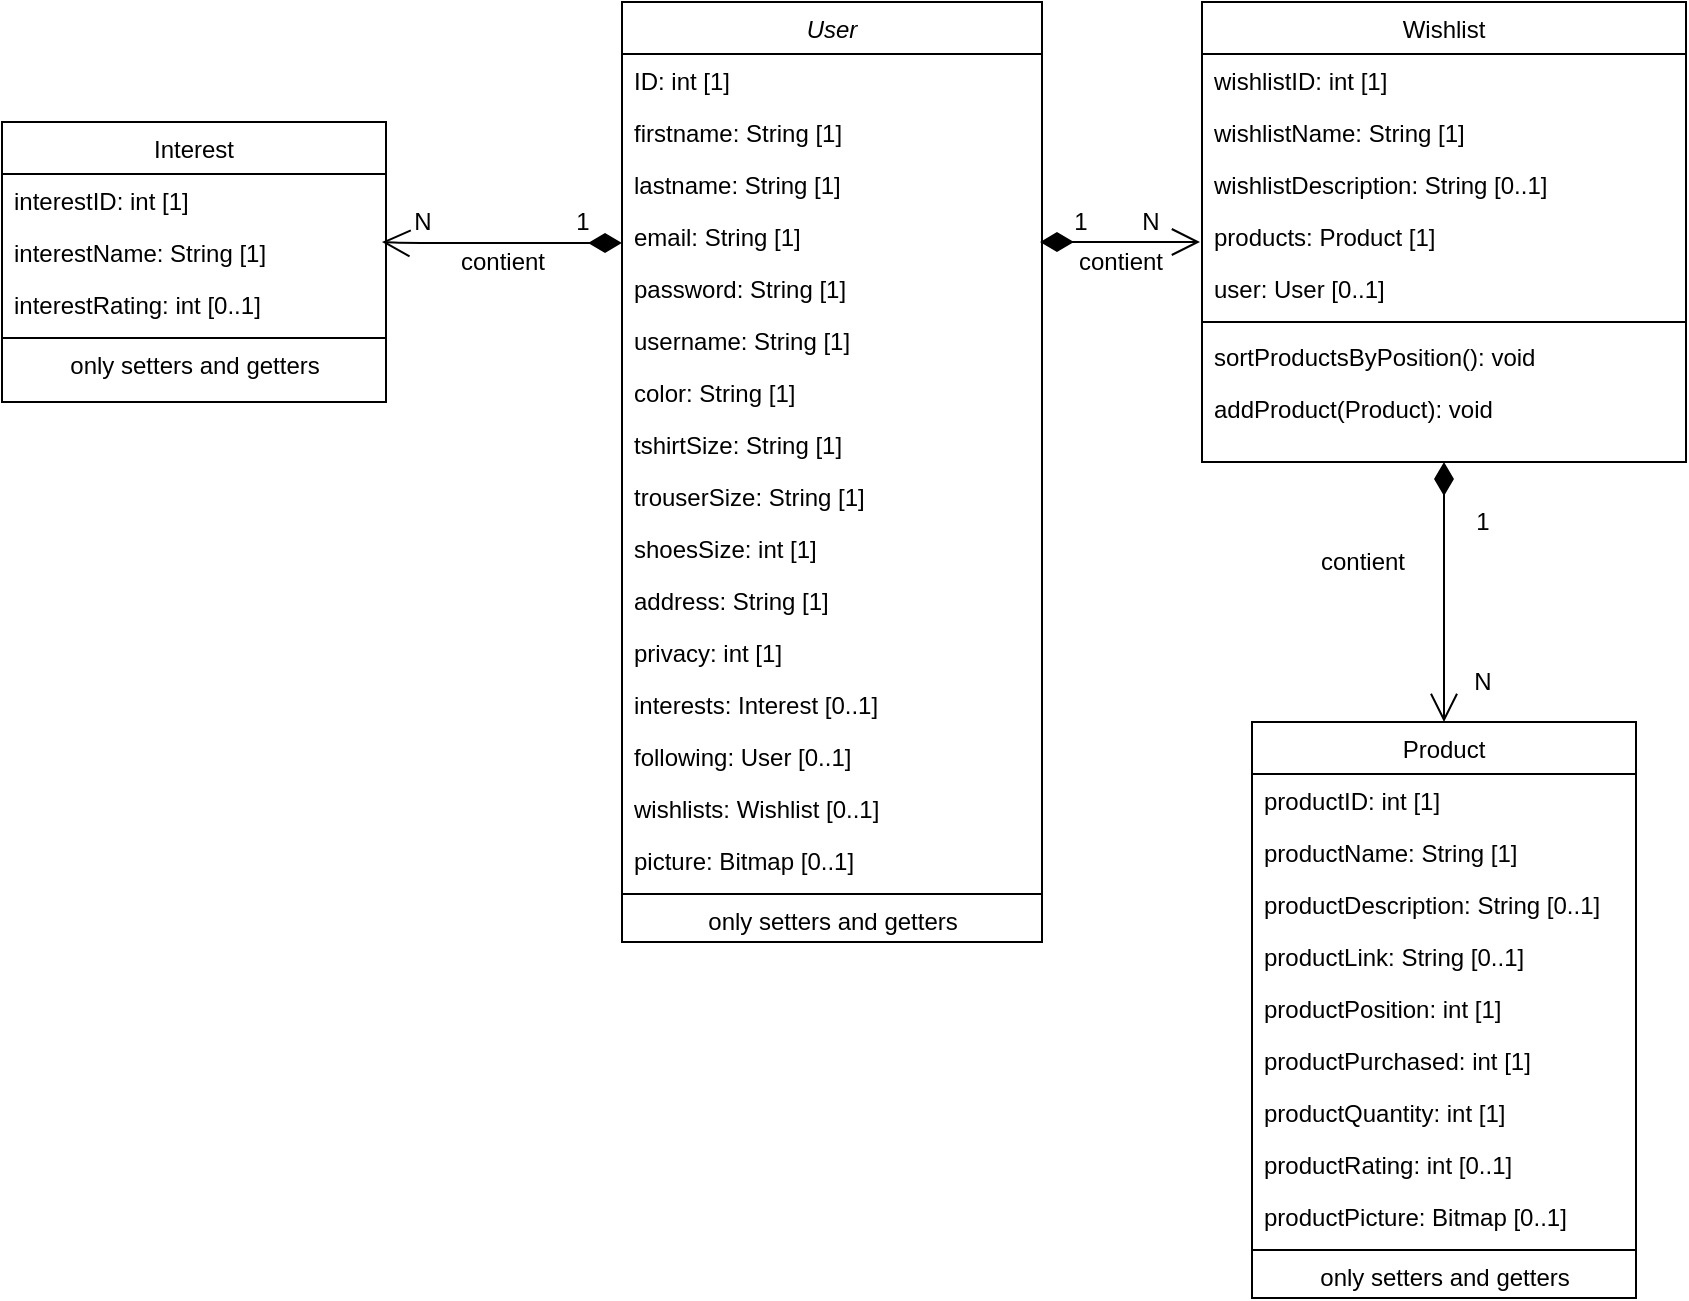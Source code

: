 <mxfile version="13.0.3" type="device"><diagram id="C5RBs43oDa-KdzZeNtuy" name="Page-1"><mxGraphModel dx="1533" dy="414" grid="1" gridSize="10" guides="1" tooltips="1" connect="1" arrows="1" fold="1" page="1" pageScale="1" pageWidth="827" pageHeight="1169" math="0" shadow="0"><root><mxCell id="WIyWlLk6GJQsqaUBKTNV-0"/><mxCell id="WIyWlLk6GJQsqaUBKTNV-1" parent="WIyWlLk6GJQsqaUBKTNV-0"/><mxCell id="zkfFHV4jXpPFQw0GAbJ--0" value="User" style="swimlane;fontStyle=2;align=center;verticalAlign=top;childLayout=stackLayout;horizontal=1;startSize=26;horizontalStack=0;resizeParent=1;resizeLast=0;collapsible=1;marginBottom=0;rounded=0;shadow=0;strokeWidth=1;" parent="WIyWlLk6GJQsqaUBKTNV-1" vertex="1"><mxGeometry x="150" y="120" width="210" height="470" as="geometry"><mxRectangle x="220" y="120" width="160" height="26" as="alternateBounds"/></mxGeometry></mxCell><mxCell id="GmuRHboS51Yz5z7skJ3o-19" value="ID: int [1]" style="text;align=left;verticalAlign=top;spacingLeft=4;spacingRight=4;overflow=hidden;rotatable=0;points=[[0,0.5],[1,0.5]];portConstraint=eastwest;" vertex="1" parent="zkfFHV4jXpPFQw0GAbJ--0"><mxGeometry y="26" width="210" height="26" as="geometry"/></mxCell><mxCell id="GmuRHboS51Yz5z7skJ3o-21" value="firstname: String [1]" style="text;align=left;verticalAlign=top;spacingLeft=4;spacingRight=4;overflow=hidden;rotatable=0;points=[[0,0.5],[1,0.5]];portConstraint=eastwest;" vertex="1" parent="zkfFHV4jXpPFQw0GAbJ--0"><mxGeometry y="52" width="210" height="26" as="geometry"/></mxCell><mxCell id="GmuRHboS51Yz5z7skJ3o-22" value="lastname: String [1]" style="text;align=left;verticalAlign=top;spacingLeft=4;spacingRight=4;overflow=hidden;rotatable=0;points=[[0,0.5],[1,0.5]];portConstraint=eastwest;" vertex="1" parent="zkfFHV4jXpPFQw0GAbJ--0"><mxGeometry y="78" width="210" height="26" as="geometry"/></mxCell><mxCell id="GmuRHboS51Yz5z7skJ3o-23" value="email: String [1]" style="text;align=left;verticalAlign=top;spacingLeft=4;spacingRight=4;overflow=hidden;rotatable=0;points=[[0,0.5],[1,0.5]];portConstraint=eastwest;" vertex="1" parent="zkfFHV4jXpPFQw0GAbJ--0"><mxGeometry y="104" width="210" height="26" as="geometry"/></mxCell><mxCell id="GmuRHboS51Yz5z7skJ3o-24" value="password: String [1]" style="text;align=left;verticalAlign=top;spacingLeft=4;spacingRight=4;overflow=hidden;rotatable=0;points=[[0,0.5],[1,0.5]];portConstraint=eastwest;" vertex="1" parent="zkfFHV4jXpPFQw0GAbJ--0"><mxGeometry y="130" width="210" height="26" as="geometry"/></mxCell><mxCell id="GmuRHboS51Yz5z7skJ3o-27" value="username: String [1]" style="text;align=left;verticalAlign=top;spacingLeft=4;spacingRight=4;overflow=hidden;rotatable=0;points=[[0,0.5],[1,0.5]];portConstraint=eastwest;" vertex="1" parent="zkfFHV4jXpPFQw0GAbJ--0"><mxGeometry y="156" width="210" height="26" as="geometry"/></mxCell><mxCell id="GmuRHboS51Yz5z7skJ3o-26" value="color: String [1]" style="text;align=left;verticalAlign=top;spacingLeft=4;spacingRight=4;overflow=hidden;rotatable=0;points=[[0,0.5],[1,0.5]];portConstraint=eastwest;" vertex="1" parent="zkfFHV4jXpPFQw0GAbJ--0"><mxGeometry y="182" width="210" height="26" as="geometry"/></mxCell><mxCell id="GmuRHboS51Yz5z7skJ3o-25" value="tshirtSize: String [1]" style="text;align=left;verticalAlign=top;spacingLeft=4;spacingRight=4;overflow=hidden;rotatable=0;points=[[0,0.5],[1,0.5]];portConstraint=eastwest;" vertex="1" parent="zkfFHV4jXpPFQw0GAbJ--0"><mxGeometry y="208" width="210" height="26" as="geometry"/></mxCell><mxCell id="GmuRHboS51Yz5z7skJ3o-28" value="trouserSize: String [1]" style="text;align=left;verticalAlign=top;spacingLeft=4;spacingRight=4;overflow=hidden;rotatable=0;points=[[0,0.5],[1,0.5]];portConstraint=eastwest;" vertex="1" parent="zkfFHV4jXpPFQw0GAbJ--0"><mxGeometry y="234" width="210" height="26" as="geometry"/></mxCell><mxCell id="GmuRHboS51Yz5z7skJ3o-29" value="shoesSize: int [1]" style="text;align=left;verticalAlign=top;spacingLeft=4;spacingRight=4;overflow=hidden;rotatable=0;points=[[0,0.5],[1,0.5]];portConstraint=eastwest;" vertex="1" parent="zkfFHV4jXpPFQw0GAbJ--0"><mxGeometry y="260" width="210" height="26" as="geometry"/></mxCell><mxCell id="zkfFHV4jXpPFQw0GAbJ--1" value="address: String [1]" style="text;align=left;verticalAlign=top;spacingLeft=4;spacingRight=4;overflow=hidden;rotatable=0;points=[[0,0.5],[1,0.5]];portConstraint=eastwest;" parent="zkfFHV4jXpPFQw0GAbJ--0" vertex="1"><mxGeometry y="286" width="210" height="26" as="geometry"/></mxCell><mxCell id="GmuRHboS51Yz5z7skJ3o-30" value="privacy: int [1]" style="text;align=left;verticalAlign=top;spacingLeft=4;spacingRight=4;overflow=hidden;rotatable=0;points=[[0,0.5],[1,0.5]];portConstraint=eastwest;" vertex="1" parent="zkfFHV4jXpPFQw0GAbJ--0"><mxGeometry y="312" width="210" height="26" as="geometry"/></mxCell><mxCell id="GmuRHboS51Yz5z7skJ3o-31" value="interests: Interest [0..1]" style="text;align=left;verticalAlign=top;spacingLeft=4;spacingRight=4;overflow=hidden;rotatable=0;points=[[0,0.5],[1,0.5]];portConstraint=eastwest;" vertex="1" parent="zkfFHV4jXpPFQw0GAbJ--0"><mxGeometry y="338" width="210" height="26" as="geometry"/></mxCell><mxCell id="GmuRHboS51Yz5z7skJ3o-32" value="following: User [0..1]" style="text;align=left;verticalAlign=top;spacingLeft=4;spacingRight=4;overflow=hidden;rotatable=0;points=[[0,0.5],[1,0.5]];portConstraint=eastwest;" vertex="1" parent="zkfFHV4jXpPFQw0GAbJ--0"><mxGeometry y="364" width="210" height="26" as="geometry"/></mxCell><mxCell id="GmuRHboS51Yz5z7skJ3o-33" value="wishlists: Wishlist [0..1]" style="text;align=left;verticalAlign=top;spacingLeft=4;spacingRight=4;overflow=hidden;rotatable=0;points=[[0,0.5],[1,0.5]];portConstraint=eastwest;" vertex="1" parent="zkfFHV4jXpPFQw0GAbJ--0"><mxGeometry y="390" width="210" height="26" as="geometry"/></mxCell><mxCell id="GmuRHboS51Yz5z7skJ3o-45" value="picture: Bitmap [0..1]" style="text;align=left;verticalAlign=top;spacingLeft=4;spacingRight=4;overflow=hidden;rotatable=0;points=[[0,0.5],[1,0.5]];portConstraint=eastwest;" vertex="1" parent="zkfFHV4jXpPFQw0GAbJ--0"><mxGeometry y="416" width="210" height="26" as="geometry"/></mxCell><mxCell id="Hm-QgE37ywTGZlYDDd0k-26" value="" style="line;html=1;strokeWidth=1;align=left;verticalAlign=middle;spacingTop=-1;spacingLeft=3;spacingRight=3;rotatable=0;labelPosition=right;points=[];portConstraint=eastwest;" parent="zkfFHV4jXpPFQw0GAbJ--0" vertex="1"><mxGeometry y="442" width="210" height="8" as="geometry"/></mxCell><mxCell id="GmuRHboS51Yz5z7skJ3o-43" value="only setters and getters" style="text;html=1;align=center;verticalAlign=middle;resizable=0;points=[];autosize=1;" vertex="1" parent="zkfFHV4jXpPFQw0GAbJ--0"><mxGeometry y="450" width="210" height="20" as="geometry"/></mxCell><mxCell id="zkfFHV4jXpPFQw0GAbJ--17" value="Wishlist" style="swimlane;fontStyle=0;align=center;verticalAlign=top;childLayout=stackLayout;horizontal=1;startSize=26;horizontalStack=0;resizeParent=1;resizeLast=0;collapsible=1;marginBottom=0;rounded=0;shadow=0;strokeWidth=1;" parent="WIyWlLk6GJQsqaUBKTNV-1" vertex="1"><mxGeometry x="440" y="120" width="242" height="230" as="geometry"><mxRectangle x="550" y="140" width="160" height="26" as="alternateBounds"/></mxGeometry></mxCell><mxCell id="zkfFHV4jXpPFQw0GAbJ--18" value="wishlistID: int [1]" style="text;align=left;verticalAlign=top;spacingLeft=4;spacingRight=4;overflow=hidden;rotatable=0;points=[[0,0.5],[1,0.5]];portConstraint=eastwest;" parent="zkfFHV4jXpPFQw0GAbJ--17" vertex="1"><mxGeometry y="26" width="242" height="26" as="geometry"/></mxCell><mxCell id="GmuRHboS51Yz5z7skJ3o-34" value="wishlistName: String [1]" style="text;align=left;verticalAlign=top;spacingLeft=4;spacingRight=4;overflow=hidden;rotatable=0;points=[[0,0.5],[1,0.5]];portConstraint=eastwest;" vertex="1" parent="zkfFHV4jXpPFQw0GAbJ--17"><mxGeometry y="52" width="242" height="26" as="geometry"/></mxCell><mxCell id="GmuRHboS51Yz5z7skJ3o-35" value="wishlistDescription: String [0..1]" style="text;align=left;verticalAlign=top;spacingLeft=4;spacingRight=4;overflow=hidden;rotatable=0;points=[[0,0.5],[1,0.5]];portConstraint=eastwest;" vertex="1" parent="zkfFHV4jXpPFQw0GAbJ--17"><mxGeometry y="78" width="242" height="26" as="geometry"/></mxCell><mxCell id="GmuRHboS51Yz5z7skJ3o-36" value="products: Product [1]" style="text;align=left;verticalAlign=top;spacingLeft=4;spacingRight=4;overflow=hidden;rotatable=0;points=[[0,0.5],[1,0.5]];portConstraint=eastwest;" vertex="1" parent="zkfFHV4jXpPFQw0GAbJ--17"><mxGeometry y="104" width="242" height="26" as="geometry"/></mxCell><mxCell id="GmuRHboS51Yz5z7skJ3o-37" value="user: User [0..1]" style="text;align=left;verticalAlign=top;spacingLeft=4;spacingRight=4;overflow=hidden;rotatable=0;points=[[0,0.5],[1,0.5]];portConstraint=eastwest;" vertex="1" parent="zkfFHV4jXpPFQw0GAbJ--17"><mxGeometry y="130" width="242" height="26" as="geometry"/></mxCell><mxCell id="Hm-QgE37ywTGZlYDDd0k-36" value="" style="line;html=1;strokeWidth=1;align=left;verticalAlign=middle;spacingTop=-1;spacingLeft=3;spacingRight=3;rotatable=0;labelPosition=right;points=[];portConstraint=eastwest;" parent="zkfFHV4jXpPFQw0GAbJ--17" vertex="1"><mxGeometry y="156" width="242" height="8" as="geometry"/></mxCell><mxCell id="GmuRHboS51Yz5z7skJ3o-38" value="sortProductsByPosition(): void" style="text;align=left;verticalAlign=top;spacingLeft=4;spacingRight=4;overflow=hidden;rotatable=0;points=[[0,0.5],[1,0.5]];portConstraint=eastwest;" vertex="1" parent="zkfFHV4jXpPFQw0GAbJ--17"><mxGeometry y="164" width="242" height="26" as="geometry"/></mxCell><mxCell id="GmuRHboS51Yz5z7skJ3o-40" value="addProduct(Product): void" style="text;align=left;verticalAlign=top;spacingLeft=4;spacingRight=4;overflow=hidden;rotatable=0;points=[[0,0.5],[1,0.5]];portConstraint=eastwest;" vertex="1" parent="zkfFHV4jXpPFQw0GAbJ--17"><mxGeometry y="190" width="242" height="26" as="geometry"/></mxCell><mxCell id="HwwdpFNy5e2dS41mn_C3-0" value="" style="endArrow=open;html=1;endSize=12;startArrow=diamondThin;startSize=14;startFill=1;edgeStyle=orthogonalEdgeStyle;align=left;verticalAlign=bottom;" parent="WIyWlLk6GJQsqaUBKTNV-1" edge="1"><mxGeometry x="-1" y="3" relative="1" as="geometry"><mxPoint x="150" y="240.46" as="sourcePoint"/><mxPoint x="30" y="240" as="targetPoint"/><Array as="points"><mxPoint x="40" y="240.46"/><mxPoint x="40" y="240.46"/></Array></mxGeometry></mxCell><mxCell id="2DdB5osfpAFA1Woltr6O-0" value="Interest" style="swimlane;fontStyle=0;align=center;verticalAlign=top;childLayout=stackLayout;horizontal=1;startSize=26;horizontalStack=0;resizeParent=1;resizeLast=0;collapsible=1;marginBottom=0;rounded=0;shadow=0;strokeWidth=1;" parent="WIyWlLk6GJQsqaUBKTNV-1" vertex="1"><mxGeometry x="-160" y="180" width="192" height="140" as="geometry"><mxRectangle x="340" y="380" width="170" height="26" as="alternateBounds"/></mxGeometry></mxCell><mxCell id="GmuRHboS51Yz5z7skJ3o-6" value="interestID: int [1]" style="text;align=left;verticalAlign=top;spacingLeft=4;spacingRight=4;overflow=hidden;rotatable=0;points=[[0,0.5],[1,0.5]];portConstraint=eastwest;" vertex="1" parent="2DdB5osfpAFA1Woltr6O-0"><mxGeometry y="26" width="192" height="26" as="geometry"/></mxCell><mxCell id="2DdB5osfpAFA1Woltr6O-3" value="interestName: String [1]" style="text;align=left;verticalAlign=top;spacingLeft=4;spacingRight=4;overflow=hidden;rotatable=0;points=[[0,0.5],[1,0.5]];portConstraint=eastwest;" parent="2DdB5osfpAFA1Woltr6O-0" vertex="1"><mxGeometry y="52" width="192" height="26" as="geometry"/></mxCell><mxCell id="GmuRHboS51Yz5z7skJ3o-2" value="interestRating: int [0..1]" style="text;align=left;verticalAlign=top;spacingLeft=4;spacingRight=4;overflow=hidden;rotatable=0;points=[[0,0.5],[1,0.5]];portConstraint=eastwest;" vertex="1" parent="2DdB5osfpAFA1Woltr6O-0"><mxGeometry y="78" width="192" height="26" as="geometry"/></mxCell><mxCell id="2DdB5osfpAFA1Woltr6O-5" value="" style="line;html=1;strokeWidth=1;align=left;verticalAlign=middle;spacingTop=-1;spacingLeft=3;spacingRight=3;rotatable=0;labelPosition=right;points=[];portConstraint=eastwest;" parent="2DdB5osfpAFA1Woltr6O-0" vertex="1"><mxGeometry y="104" width="192" height="8" as="geometry"/></mxCell><mxCell id="GmuRHboS51Yz5z7skJ3o-44" value="only setters and getters" style="text;html=1;align=center;verticalAlign=middle;resizable=0;points=[];autosize=1;" vertex="1" parent="2DdB5osfpAFA1Woltr6O-0"><mxGeometry y="112" width="192" height="20" as="geometry"/></mxCell><mxCell id="HwwdpFNy5e2dS41mn_C3-1" value="N" style="text;html=1;align=center;verticalAlign=middle;resizable=0;points=[];autosize=1;" parent="WIyWlLk6GJQsqaUBKTNV-1" vertex="1"><mxGeometry x="40" y="220" width="20" height="20" as="geometry"/></mxCell><mxCell id="HwwdpFNy5e2dS41mn_C3-2" value="1" style="text;html=1;align=center;verticalAlign=middle;resizable=0;points=[];autosize=1;" parent="WIyWlLk6GJQsqaUBKTNV-1" vertex="1"><mxGeometry x="120" y="220" width="20" height="20" as="geometry"/></mxCell><mxCell id="HwwdpFNy5e2dS41mn_C3-3" value="contient" style="text;html=1;align=center;verticalAlign=middle;resizable=0;points=[];autosize=1;" parent="WIyWlLk6GJQsqaUBKTNV-1" vertex="1"><mxGeometry x="60" y="240" width="60" height="20" as="geometry"/></mxCell><mxCell id="HwwdpFNy5e2dS41mn_C3-8" value="" style="endArrow=open;html=1;endSize=12;startArrow=diamondThin;startSize=14;startFill=1;edgeStyle=orthogonalEdgeStyle;align=left;verticalAlign=bottom;" parent="WIyWlLk6GJQsqaUBKTNV-1" edge="1"><mxGeometry x="-1" y="3" relative="1" as="geometry"><mxPoint x="359" y="240" as="sourcePoint"/><mxPoint x="439" y="240" as="targetPoint"/><Array as="points"><mxPoint x="369" y="240"/><mxPoint x="369" y="240"/></Array></mxGeometry></mxCell><mxCell id="HwwdpFNy5e2dS41mn_C3-9" value="1" style="text;html=1;align=center;verticalAlign=middle;resizable=0;points=[];autosize=1;direction=north;" parent="WIyWlLk6GJQsqaUBKTNV-1" vertex="1"><mxGeometry x="369" y="220" width="20" height="20" as="geometry"/></mxCell><mxCell id="HwwdpFNy5e2dS41mn_C3-10" value="N" style="text;html=1;align=center;verticalAlign=middle;resizable=0;points=[];autosize=1;direction=north;" parent="WIyWlLk6GJQsqaUBKTNV-1" vertex="1"><mxGeometry x="404" y="220" width="20" height="20" as="geometry"/></mxCell><mxCell id="HwwdpFNy5e2dS41mn_C3-11" value="contient" style="text;html=1;align=center;verticalAlign=middle;resizable=0;points=[];autosize=1;direction=north;" parent="WIyWlLk6GJQsqaUBKTNV-1" vertex="1"><mxGeometry x="389" y="220" width="20" height="60" as="geometry"/></mxCell><mxCell id="HwwdpFNy5e2dS41mn_C3-22" value="" style="endArrow=open;html=1;endSize=12;startArrow=diamondThin;startSize=14;startFill=1;edgeStyle=orthogonalEdgeStyle;align=left;verticalAlign=bottom;exitX=0.5;exitY=1;exitDx=0;exitDy=0;entryX=0.5;entryY=0;entryDx=0;entryDy=0;" parent="WIyWlLk6GJQsqaUBKTNV-1" edge="1" target="Hm-QgE37ywTGZlYDDd0k-44" source="zkfFHV4jXpPFQw0GAbJ--17"><mxGeometry x="-1" y="3" relative="1" as="geometry"><mxPoint x="560.71" y="362" as="sourcePoint"/><mxPoint x="560.71" y="422" as="targetPoint"/></mxGeometry></mxCell><mxCell id="HwwdpFNy5e2dS41mn_C3-27" value="1" style="text;html=1;align=center;verticalAlign=middle;resizable=0;points=[];autosize=1;" parent="WIyWlLk6GJQsqaUBKTNV-1" vertex="1"><mxGeometry x="570" y="370" width="20" height="20" as="geometry"/></mxCell><mxCell id="HwwdpFNy5e2dS41mn_C3-28" value="N" style="text;html=1;align=center;verticalAlign=middle;resizable=0;points=[];autosize=1;" parent="WIyWlLk6GJQsqaUBKTNV-1" vertex="1"><mxGeometry x="570" y="450" width="20" height="20" as="geometry"/></mxCell><mxCell id="HwwdpFNy5e2dS41mn_C3-29" value="contient" style="text;html=1;align=center;verticalAlign=middle;resizable=0;points=[];autosize=1;" parent="WIyWlLk6GJQsqaUBKTNV-1" vertex="1"><mxGeometry x="490" y="390" width="60" height="20" as="geometry"/></mxCell><mxCell id="Hm-QgE37ywTGZlYDDd0k-44" value="Product" style="swimlane;fontStyle=0;align=center;verticalAlign=top;childLayout=stackLayout;horizontal=1;startSize=26;horizontalStack=0;resizeParent=1;resizeLast=0;collapsible=1;marginBottom=0;rounded=0;shadow=0;strokeWidth=1;" parent="WIyWlLk6GJQsqaUBKTNV-1" vertex="1"><mxGeometry x="465" y="480" width="192" height="288" as="geometry"><mxRectangle x="340" y="380" width="170" height="26" as="alternateBounds"/></mxGeometry></mxCell><mxCell id="Hm-QgE37ywTGZlYDDd0k-45" value="productID: int [1]" style="text;align=left;verticalAlign=top;spacingLeft=4;spacingRight=4;overflow=hidden;rotatable=0;points=[[0,0.5],[1,0.5]];portConstraint=eastwest;" parent="Hm-QgE37ywTGZlYDDd0k-44" vertex="1"><mxGeometry y="26" width="192" height="26" as="geometry"/></mxCell><mxCell id="GmuRHboS51Yz5z7skJ3o-7" value="productName: String [1]" style="text;align=left;verticalAlign=top;spacingLeft=4;spacingRight=4;overflow=hidden;rotatable=0;points=[[0,0.5],[1,0.5]];portConstraint=eastwest;" vertex="1" parent="Hm-QgE37ywTGZlYDDd0k-44"><mxGeometry y="52" width="192" height="26" as="geometry"/></mxCell><mxCell id="GmuRHboS51Yz5z7skJ3o-8" value="productDescription: String [0..1]" style="text;align=left;verticalAlign=top;spacingLeft=4;spacingRight=4;overflow=hidden;rotatable=0;points=[[0,0.5],[1,0.5]];portConstraint=eastwest;" vertex="1" parent="Hm-QgE37ywTGZlYDDd0k-44"><mxGeometry y="78" width="192" height="26" as="geometry"/></mxCell><mxCell id="GmuRHboS51Yz5z7skJ3o-9" value="productLink: String [0..1]" style="text;align=left;verticalAlign=top;spacingLeft=4;spacingRight=4;overflow=hidden;rotatable=0;points=[[0,0.5],[1,0.5]];portConstraint=eastwest;" vertex="1" parent="Hm-QgE37ywTGZlYDDd0k-44"><mxGeometry y="104" width="192" height="26" as="geometry"/></mxCell><mxCell id="GmuRHboS51Yz5z7skJ3o-10" value="productPosition: int [1]" style="text;align=left;verticalAlign=top;spacingLeft=4;spacingRight=4;overflow=hidden;rotatable=0;points=[[0,0.5],[1,0.5]];portConstraint=eastwest;" vertex="1" parent="Hm-QgE37ywTGZlYDDd0k-44"><mxGeometry y="130" width="192" height="26" as="geometry"/></mxCell><mxCell id="GmuRHboS51Yz5z7skJ3o-11" value="productPurchased: int [1]" style="text;align=left;verticalAlign=top;spacingLeft=4;spacingRight=4;overflow=hidden;rotatable=0;points=[[0,0.5],[1,0.5]];portConstraint=eastwest;" vertex="1" parent="Hm-QgE37ywTGZlYDDd0k-44"><mxGeometry y="156" width="192" height="26" as="geometry"/></mxCell><mxCell id="GmuRHboS51Yz5z7skJ3o-12" value="productQuantity: int [1]" style="text;align=left;verticalAlign=top;spacingLeft=4;spacingRight=4;overflow=hidden;rotatable=0;points=[[0,0.5],[1,0.5]];portConstraint=eastwest;" vertex="1" parent="Hm-QgE37ywTGZlYDDd0k-44"><mxGeometry y="182" width="192" height="26" as="geometry"/></mxCell><mxCell id="GmuRHboS51Yz5z7skJ3o-13" value="productRating: int [0..1]" style="text;align=left;verticalAlign=top;spacingLeft=4;spacingRight=4;overflow=hidden;rotatable=0;points=[[0,0.5],[1,0.5]];portConstraint=eastwest;" vertex="1" parent="Hm-QgE37ywTGZlYDDd0k-44"><mxGeometry y="208" width="192" height="26" as="geometry"/></mxCell><mxCell id="GmuRHboS51Yz5z7skJ3o-46" value="productPicture: Bitmap [0..1]" style="text;align=left;verticalAlign=top;spacingLeft=4;spacingRight=4;overflow=hidden;rotatable=0;points=[[0,0.5],[1,0.5]];portConstraint=eastwest;" vertex="1" parent="Hm-QgE37ywTGZlYDDd0k-44"><mxGeometry y="234" width="192" height="26" as="geometry"/></mxCell><mxCell id="Hm-QgE37ywTGZlYDDd0k-49" value="" style="line;html=1;strokeWidth=1;align=left;verticalAlign=middle;spacingTop=-1;spacingLeft=3;spacingRight=3;rotatable=0;labelPosition=right;points=[];portConstraint=eastwest;" parent="Hm-QgE37ywTGZlYDDd0k-44" vertex="1"><mxGeometry y="260" width="192" height="8" as="geometry"/></mxCell><mxCell id="GmuRHboS51Yz5z7skJ3o-41" value="only setters and getters" style="text;html=1;align=center;verticalAlign=middle;resizable=0;points=[];autosize=1;" vertex="1" parent="Hm-QgE37ywTGZlYDDd0k-44"><mxGeometry y="268" width="192" height="20" as="geometry"/></mxCell></root></mxGraphModel></diagram></mxfile>